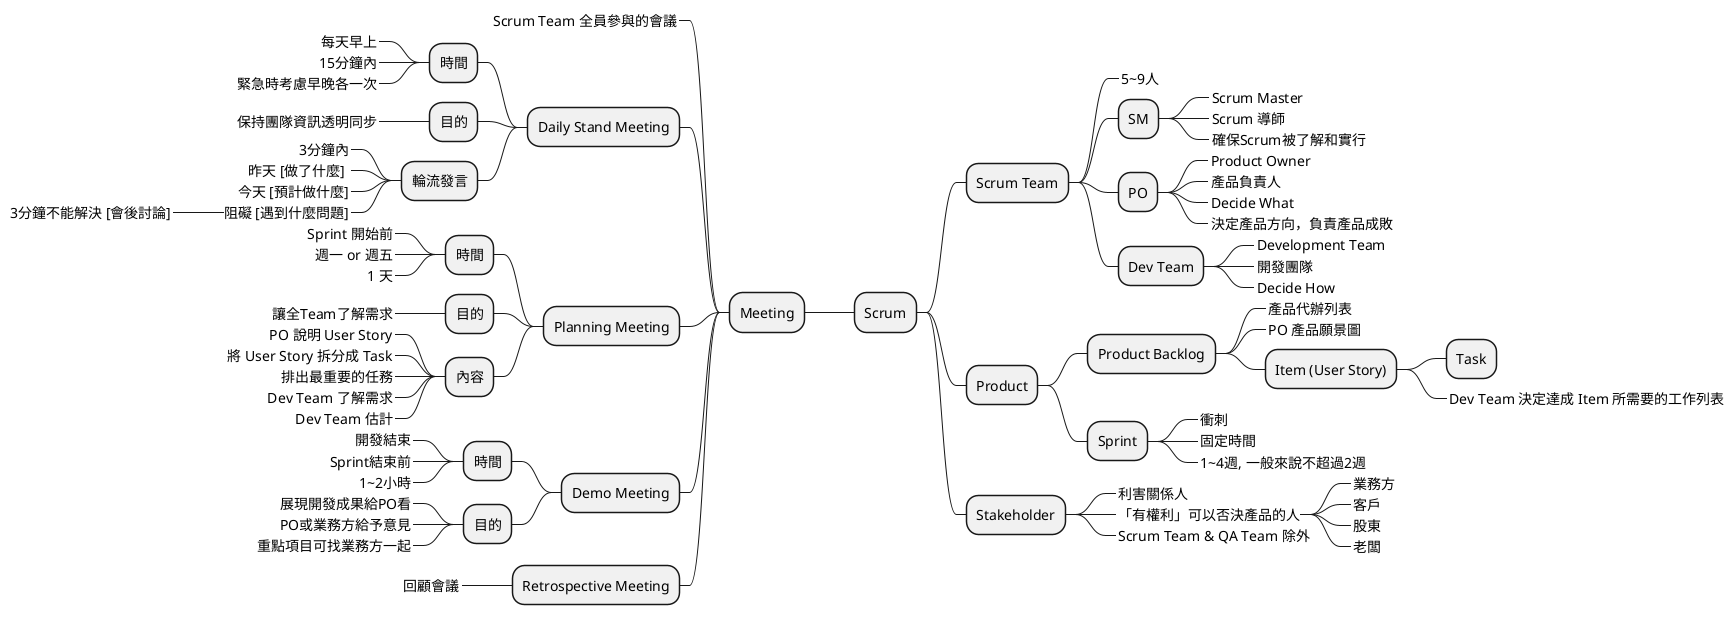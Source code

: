 @startmindmap scrum
+ Scrum
++ Scrum Team
+++_ 5~9人
+++ SM
++++_ Scrum Master
++++_ Scrum 導師
++++_ 確保Scrum被了解和實行
+++ PO
++++_ Product Owner
++++_ 產品負責人
++++_ Decide What
++++_ 決定產品方向，負責產品成敗
+++ Dev Team
++++_ Development Team
++++_ 開發團隊
++++_ Decide How

++ Product
+++ Product Backlog
++++_ 產品代辦列表
++++_ PO 產品願景圖
++++ Item (User Story)
+++++ Task
+++++_ Dev Team 決定達成 Item 所需要的工作列表
+++ Sprint
++++_ 衝刺
++++_ 固定時間
++++_ 1~4週, 一般來說不超過2週

++ Stakeholder
+++_ 利害關係人
+++_ 「有權利」可以否決產品的人
++++_ 業務方
++++_ 客戶
++++_ 股東
++++_ 老闆
+++_ Scrum Team & QA Team 除外

-- Meeting
---_ Scrum Team 全員參與的會議
--- Daily Stand Meeting
---- 時間
-----_ 每天早上
-----_ 15分鐘內
-----_ 緊急時考慮早晚各一次
---- 目的
-----_ 保持團隊資訊透明同步
---- 輪流發言
-----_ 3分鐘內
-----_ 昨天 [做了什麼] 
-----_ 今天 [預計做什麼]
-----_ 阻礙 [遇到什麼問題]
------_ 3分鐘不能解決 [會後討論]

--- Planning Meeting
---- 時間
-----_ Sprint 開始前
-----_ 週一 or 週五
-----_ 1 天
---- 目的
-----_ 讓全Team了解需求
---- 內容
-----_ PO 說明 User Story
-----_ 將 User Story 拆分成 Task
-----_ 排出最重要的任務
-----_ Dev Team 了解需求
-----_ Dev Team 估計

--- Demo Meeting
---- 時間
-----_ 開發結束
-----_ Sprint結束前
-----_ 1~2小時
---- 目的
-----_ 展現開發成果給PO看
-----_ PO或業務方給予意見
-----_ 重點項目可找業務方一起

--- Retrospective Meeting
----_ 回顧會議

@endmindmap
